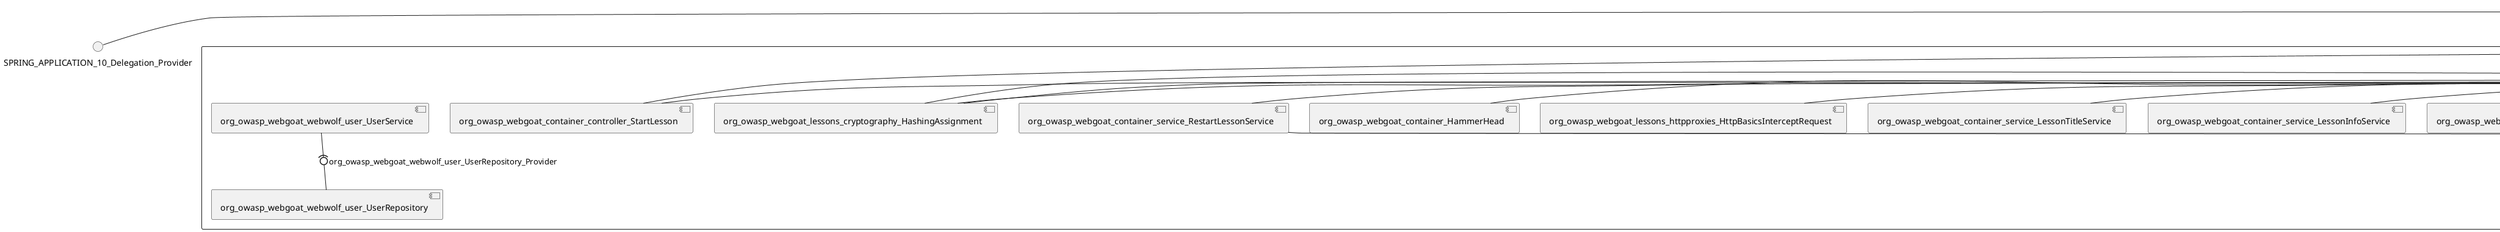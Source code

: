 @startuml
skinparam fixCircleLabelOverlapping true
skinparam componentStyle uml2
() SPRING_APPLICATION_10_Delegation_Provider
() SPRING_APPLICATION_11_Delegation_Provider
() SPRING_APPLICATION_12_Delegation_Provider
() SPRING_APPLICATION_13_Delegation_Provider
() SPRING_APPLICATION_14_Delegation_Provider
() SPRING_APPLICATION_15_Delegation_Provider
() SPRING_APPLICATION_16_Delegation_Provider
() SPRING_APPLICATION_2_Delegation_Provider
() SPRING_APPLICATION_3_Delegation_Provider
() SPRING_APPLICATION_4_Delegation_Provider
() SPRING_APPLICATION_5_Delegation_Provider
() SPRING_APPLICATION_6_Delegation_Provider
() SPRING_APPLICATION_7_Delegation_Provider
() SPRING_APPLICATION_8_Delegation_Provider
() SPRING_APPLICATION_9_Delegation_Provider
() SPRING_APPLICATION_BypassRestrictions_FieldRestrictions_POST_Delegation_Provider
() SPRING_APPLICATION_BypassRestrictions_frontendValidation_POST_Delegation_Provider
() SPRING_APPLICATION_ChromeDevTools_dummy_POST_Delegation_Provider
() SPRING_APPLICATION_ChromeDevTools_network_POST_Delegation_Provider
() SPRING_APPLICATION_CrossSiteScriptingStored_stored_xss_POST_Delegation_Provider
() SPRING_APPLICATION_CrossSiteScriptingStored_stored_xss_follow_up_POST_Delegation_Provider
() SPRING_APPLICATION_CrossSiteScripting_attack1_POST_Delegation_Provider
() SPRING_APPLICATION_CrossSiteScripting_attack3_POST_Delegation_Provider
() SPRING_APPLICATION_CrossSiteScripting_attack4_POST_Delegation_Provider
() SPRING_APPLICATION_CrossSiteScripting_attack5a_GET_Delegation_Provider
() SPRING_APPLICATION_CrossSiteScripting_attack6a_POST_Delegation_Provider
() SPRING_APPLICATION_CrossSiteScripting_dom_follow_up_POST_Delegation_Provider
() SPRING_APPLICATION_CrossSiteScripting_phone_home_xss_POST_Delegation_Provider
() SPRING_APPLICATION_CrossSiteScripting_quiz_GET_POST_Delegation_Provider
() SPRING_APPLICATION_Delegation_Provider
() SPRING_APPLICATION_GET_10_Delegation_Provider
() SPRING_APPLICATION_GET_11_Delegation_Provider
() SPRING_APPLICATION_GET_2_Delegation_Provider
() SPRING_APPLICATION_GET_3_Delegation_Provider
() SPRING_APPLICATION_GET_4_Delegation_Provider
() SPRING_APPLICATION_GET_5_Delegation_Provider
() SPRING_APPLICATION_GET_6_Delegation_Provider
() SPRING_APPLICATION_GET_7_Delegation_Provider
() SPRING_APPLICATION_GET_8_Delegation_Provider
() SPRING_APPLICATION_GET_9_Delegation_Provider
() SPRING_APPLICATION_GET_Delegation_Provider
() SPRING_APPLICATION_HtmlTampering_task_POST_Delegation_Provider
() SPRING_APPLICATION_HttpBasics_attack1_POST_Delegation_Provider
() SPRING_APPLICATION_HttpBasics_attack2_POST_Delegation_Provider
() SPRING_APPLICATION_IDOR_diff_attributes_POST_Delegation_Provider
() SPRING_APPLICATION_IDOR_login_POST_Delegation_Provider
() SPRING_APPLICATION_IDOR_profile_alt_path_POST_Delegation_Provider
() SPRING_APPLICATION_InsecureDeserialization_task_POST_Delegation_Provider
() SPRING_APPLICATION_InsecureLogin_Delegation_Provider
() SPRING_APPLICATION_JWT_decode_POST_Delegation_Provider
() SPRING_APPLICATION_JWT_jku_Delegation_Provider
() SPRING_APPLICATION_JWT_kid_Delegation_Provider
() SPRING_APPLICATION_JWT_quiz_GET_POST_Delegation_Provider
() SPRING_APPLICATION_JWT_refresh_Delegation_Provider
() SPRING_APPLICATION_JWT_secret_POST_Delegation_Provider
() SPRING_APPLICATION_JWT_votings_Delegation_Provider
() SPRING_APPLICATION_LogSpoofing_log_bleeding_POST_Delegation_Provider
() SPRING_APPLICATION_LogSpoofing_log_spoofing_POST_Delegation_Provider
() SPRING_APPLICATION_POST_10_Delegation_Provider
() SPRING_APPLICATION_POST_11_Delegation_Provider
() SPRING_APPLICATION_POST_12_Delegation_Provider
() SPRING_APPLICATION_POST_13_Delegation_Provider
() SPRING_APPLICATION_POST_14_Delegation_Provider
() SPRING_APPLICATION_POST_15_Delegation_Provider
() SPRING_APPLICATION_POST_16_Delegation_Provider
() SPRING_APPLICATION_POST_17_Delegation_Provider
() SPRING_APPLICATION_POST_18_Delegation_Provider
() SPRING_APPLICATION_POST_2_Delegation_Provider
() SPRING_APPLICATION_POST_3_Delegation_Provider
() SPRING_APPLICATION_POST_4_Delegation_Provider
() SPRING_APPLICATION_POST_5_Delegation_Provider
() SPRING_APPLICATION_POST_6_Delegation_Provider
() SPRING_APPLICATION_POST_7_Delegation_Provider
() SPRING_APPLICATION_POST_8_Delegation_Provider
() SPRING_APPLICATION_POST_9_Delegation_Provider
() SPRING_APPLICATION_POST_Delegation_Provider
() SPRING_APPLICATION_PUT_Delegation_Provider
() SPRING_APPLICATION_PasswordReset_ForgotPassword_create_password_reset_link_POST_Delegation_Provider
() SPRING_APPLICATION_PasswordReset_SecurityQuestions_POST_Delegation_Provider
() SPRING_APPLICATION_PasswordReset_reset_Delegation_Provider
() SPRING_APPLICATION_PasswordReset_simple_mail_reset_POST_Delegation_Provider
() SPRING_APPLICATION_PathTraversal_profile_picture_GET_Delegation_Provider
() SPRING_APPLICATION_PathTraversal_profile_picture_fix_GET_Delegation_Provider
() SPRING_APPLICATION_PathTraversal_profile_upload_POST_Delegation_Provider
() SPRING_APPLICATION_PathTraversal_profile_upload_fix_POST_Delegation_Provider
() SPRING_APPLICATION_PathTraversal_profile_upload_remove_user_input_POST_Delegation_Provider
() SPRING_APPLICATION_PathTraversal_random_POST_Delegation_Provider
() SPRING_APPLICATION_PathTraversal_random_picture_GET_Delegation_Provider
() SPRING_APPLICATION_PathTraversal_zip_slip_Delegation_Provider
() SPRING_APPLICATION_SSRF_task1_POST_Delegation_Provider
() SPRING_APPLICATION_SSRF_task2_POST_Delegation_Provider
() SPRING_APPLICATION_SecurePasswords_assignment_POST_Delegation_Provider
() SPRING_APPLICATION_SqlInjectionAdvanced_attack6a_POST_Delegation_Provider
() SPRING_APPLICATION_SqlInjectionAdvanced_attack6b_POST_Delegation_Provider
() SPRING_APPLICATION_SqlInjectionAdvanced_challenge_Login_POST_Delegation_Provider
() SPRING_APPLICATION_SqlInjectionAdvanced_challenge_PUT_Delegation_Provider
() SPRING_APPLICATION_SqlInjectionAdvanced_quiz_GET_POST_Delegation_Provider
() SPRING_APPLICATION_SqlInjectionMitigations_attack10a_POST_Delegation_Provider
() SPRING_APPLICATION_SqlInjectionMitigations_attack10b_POST_Delegation_Provider
() SPRING_APPLICATION_SqlInjectionMitigations_attack12a_POST_Delegation_Provider
() SPRING_APPLICATION_SqlInjectionMitigations_servers_GET_Delegation_Provider
() SPRING_APPLICATION_SqlInjection_assignment5a_POST_Delegation_Provider
() SPRING_APPLICATION_SqlInjection_assignment5b_POST_Delegation_Provider
() SPRING_APPLICATION_SqlInjection_attack10_POST_Delegation_Provider
() SPRING_APPLICATION_SqlInjection_attack2_POST_Delegation_Provider
() SPRING_APPLICATION_SqlInjection_attack3_POST_Delegation_Provider
() SPRING_APPLICATION_SqlInjection_attack4_POST_Delegation_Provider
() SPRING_APPLICATION_SqlInjection_attack5_POST_Delegation_Provider
() SPRING_APPLICATION_SqlInjection_attack8_POST_Delegation_Provider
() SPRING_APPLICATION_SqlInjection_attack9_POST_Delegation_Provider
() SPRING_APPLICATION_SqlOnlyInputValidationOnKeywords_attack_POST_Delegation_Provider
() SPRING_APPLICATION_SqlOnlyInputValidation_attack_POST_Delegation_Provider
() SPRING_APPLICATION_VulnerableComponents_attack1_POST_Delegation_Provider
() SPRING_APPLICATION_WebWolf_GET_Delegation_Provider
() SPRING_APPLICATION_WebWolf_landing_Delegation_Provider
() SPRING_APPLICATION_WebWolf_mail_Delegation_Provider
() SPRING_APPLICATION_challenge_1_POST_Delegation_Provider
() SPRING_APPLICATION_challenge_5_POST_Delegation_Provider
() SPRING_APPLICATION_challenge_7_Delegation_Provider
() SPRING_APPLICATION_challenge_8_Delegation_Provider
() SPRING_APPLICATION_challenge_logo_Delegation_Provider
() SPRING_APPLICATION_cia_quiz_GET_POST_Delegation_Provider
() SPRING_APPLICATION_clientSideFiltering_attack1_POST_Delegation_Provider
() SPRING_APPLICATION_clientSideFiltering_challenge_store_coupons_GET_Delegation_Provider
() SPRING_APPLICATION_clientSideFiltering_getItForFree_POST_Delegation_Provider
() SPRING_APPLICATION_clientSideFiltering_salaries_GET_Delegation_Provider
() SPRING_APPLICATION_crypto_encoding_basic_auth_POST_Delegation_Provider
() SPRING_APPLICATION_crypto_encoding_xor_POST_Delegation_Provider
() SPRING_APPLICATION_crypto_hashing_POST_Delegation_Provider
() SPRING_APPLICATION_crypto_secure_defaults_POST_Delegation_Provider
() SPRING_APPLICATION_crypto_signing_verify_POST_Delegation_Provider
() SPRING_APPLICATION_csrf_feedback_message_POST_Delegation_Provider
() SPRING_APPLICATION_csrf_review_POST_Delegation_Provider
() SPRING_APPLICATION_files_GET_Delegation_Provider
() SPRING_APPLICATION_fileupload_POST_Delegation_Provider
() SPRING_APPLICATION_jwt_Delegation_Provider
() SPRING_APPLICATION_landing_Delegation_Provider
() SPRING_APPLICATION_lesson_template_Delegation_Provider
() SPRING_APPLICATION_login_oauth_mvc_GET_Delegation_Provider
() SPRING_APPLICATION_mail_DELETE_GET_POST_Delegation_Provider
() SPRING_APPLICATION_register_mvc_POST_Delegation_Provider
() SPRING_APPLICATION_registration_GET_Delegation_Provider
() SPRING_APPLICATION_requests_GET_Delegation_Provider
() SPRING_APPLICATION_scoreboard_data_GET_Delegation_Provider
() SPRING_APPLICATION_server_directory_GET_Delegation_Provider
() SPRING_APPLICATION_service_debug_labels_mvc_Delegation_Provider
() SPRING_APPLICATION_service_lessonoverview_mvc_Delegation_Provider
() SPRING_APPLICATION_xxe_comments_GET_Delegation_Provider
rectangle System {
[org_owasp_webgoat_container_HammerHead] [[webgoat-webgoat.repository#_petx4o3BEe-nnJzFg98bpg]]
[org_owasp_webgoat_container_WebWolfRedirect] [[webgoat-webgoat.repository#_petx4o3BEe-nnJzFg98bpg]]
[org_owasp_webgoat_container_controller_StartLesson] [[webgoat-webgoat.repository#_petx4o3BEe-nnJzFg98bpg]]
[org_owasp_webgoat_container_controller_Welcome] [[webgoat-webgoat.repository#_petx4o3BEe-nnJzFg98bpg]]
[org_owasp_webgoat_container_i18n_PluginMessages_Provider] [[webgoat-webgoat.repository#_petx4o3BEe-nnJzFg98bpg]]
[org_owasp_webgoat_container_report_ReportCardController] [[webgoat-webgoat.repository#_petx4o3BEe-nnJzFg98bpg]]
[org_owasp_webgoat_container_service_EnvironmentService] [[webgoat-webgoat.repository#_petx4o3BEe-nnJzFg98bpg]]
[org_owasp_webgoat_container_service_HintService] [[webgoat-webgoat.repository#_petx4o3BEe-nnJzFg98bpg]]
[org_owasp_webgoat_container_service_LabelDebugService] [[webgoat-webgoat.repository#_petx4o3BEe-nnJzFg98bpg]]
[org_owasp_webgoat_container_service_LabelService] [[webgoat-webgoat.repository#_petx4o3BEe-nnJzFg98bpg]]
[org_owasp_webgoat_container_service_LessonInfoService] [[webgoat-webgoat.repository#_petx4o3BEe-nnJzFg98bpg]]
[org_owasp_webgoat_container_service_LessonMenuService] [[webgoat-webgoat.repository#_petx4o3BEe-nnJzFg98bpg]]
[org_owasp_webgoat_container_service_LessonProgressService] [[webgoat-webgoat.repository#_petx4o3BEe-nnJzFg98bpg]]
[org_owasp_webgoat_container_service_LessonTitleService] [[webgoat-webgoat.repository#_petx4o3BEe-nnJzFg98bpg]]
[org_owasp_webgoat_container_service_RestartLessonService] [[webgoat-webgoat.repository#_petx4o3BEe-nnJzFg98bpg]]
[org_owasp_webgoat_container_service_SessionService] [[webgoat-webgoat.repository#_petx4o3BEe-nnJzFg98bpg]]
[org_owasp_webgoat_container_session_UserSessionData_Provider] [[webgoat-webgoat.repository#_petx4o3BEe-nnJzFg98bpg]]
[org_owasp_webgoat_container_session_WebSession_Provider] [[webgoat-webgoat.repository#_petx4o3BEe-nnJzFg98bpg]]
[org_owasp_webgoat_container_users_RegistrationController] [[webgoat-webgoat.repository#_petx4o3BEe-nnJzFg98bpg]]
[org_owasp_webgoat_container_users_Scoreboard] [[webgoat-webgoat.repository#_petx4o3BEe-nnJzFg98bpg]]
[org_owasp_webgoat_container_users_UserProgressRepository] [[webgoat-webgoat.repository#_petx4o3BEe-nnJzFg98bpg]]
[org_owasp_webgoat_container_users_UserRepository] [[webgoat-webgoat.repository#_petx4o3BEe-nnJzFg98bpg]]
[org_owasp_webgoat_container_users_UserService] [[webgoat-webgoat.repository#_petx4o3BEe-nnJzFg98bpg]]
[org_owasp_webgoat_lessons_authbypass_VerifyAccount] [[webgoat-webgoat.repository#_petx4o3BEe-nnJzFg98bpg]]
[org_owasp_webgoat_lessons_bypassrestrictions_BypassRestrictionsFieldRestrictions] [[webgoat-webgoat.repository#_petx4o3BEe-nnJzFg98bpg]]
[org_owasp_webgoat_lessons_bypassrestrictions_BypassRestrictionsFrontendValidation] [[webgoat-webgoat.repository#_petx4o3BEe-nnJzFg98bpg]]
[org_owasp_webgoat_lessons_challenges_FlagController] [[webgoat-webgoat.repository#_petx4o3BEe-nnJzFg98bpg]]
[org_owasp_webgoat_lessons_challenges_challenge1_Assignment1] [[webgoat-webgoat.repository#_petx4o3BEe-nnJzFg98bpg]]
[org_owasp_webgoat_lessons_challenges_challenge1_ImageServlet] [[webgoat-webgoat.repository#_petx4o3BEe-nnJzFg98bpg]]
[org_owasp_webgoat_lessons_challenges_challenge5_Assignment5] [[webgoat-webgoat.repository#_petx4o3BEe-nnJzFg98bpg]]
[org_owasp_webgoat_lessons_challenges_challenge7_Assignment7] [[webgoat-webgoat.repository#_petx4o3BEe-nnJzFg98bpg]]
[org_owasp_webgoat_lessons_challenges_challenge8_Assignment8] [[webgoat-webgoat.repository#_petx4o3BEe-nnJzFg98bpg]]
[org_owasp_webgoat_lessons_chromedevtools_NetworkDummy] [[webgoat-webgoat.repository#_petx4o3BEe-nnJzFg98bpg]]
[org_owasp_webgoat_lessons_chromedevtools_NetworkLesson] [[webgoat-webgoat.repository#_petx4o3BEe-nnJzFg98bpg]]
[org_owasp_webgoat_lessons_cia_CIAQuiz] [[webgoat-webgoat.repository#_petx4o3BEe-nnJzFg98bpg]]
[org_owasp_webgoat_lessons_clientsidefiltering_ClientSideFilteringAssignment] [[webgoat-webgoat.repository#_petx4o3BEe-nnJzFg98bpg]]
[org_owasp_webgoat_lessons_clientsidefiltering_ClientSideFilteringFreeAssignment] [[webgoat-webgoat.repository#_petx4o3BEe-nnJzFg98bpg]]
[org_owasp_webgoat_lessons_clientsidefiltering_Salaries] [[webgoat-webgoat.repository#_petx4o3BEe-nnJzFg98bpg]]
[org_owasp_webgoat_lessons_clientsidefiltering_ShopEndpoint] [[webgoat-webgoat.repository#_petx4o3BEe-nnJzFg98bpg]]
[org_owasp_webgoat_lessons_cryptography_EncodingAssignment] [[webgoat-webgoat.repository#_petx4o3BEe-nnJzFg98bpg]]
[org_owasp_webgoat_lessons_cryptography_HashingAssignment] [[webgoat-webgoat.repository#_petx4o3BEe-nnJzFg98bpg]]
[org_owasp_webgoat_lessons_cryptography_SecureDefaultsAssignment] [[webgoat-webgoat.repository#_petx4o3BEe-nnJzFg98bpg]]
[org_owasp_webgoat_lessons_cryptography_SigningAssignment] [[webgoat-webgoat.repository#_petx4o3BEe-nnJzFg98bpg]]
[org_owasp_webgoat_lessons_cryptography_XOREncodingAssignment] [[webgoat-webgoat.repository#_petx4o3BEe-nnJzFg98bpg]]
[org_owasp_webgoat_lessons_csrf_CSRFConfirmFlag1] [[webgoat-webgoat.repository#_petx4o3BEe-nnJzFg98bpg]]
[org_owasp_webgoat_lessons_csrf_CSRFFeedback] [[webgoat-webgoat.repository#_petx4o3BEe-nnJzFg98bpg]]
[org_owasp_webgoat_lessons_csrf_CSRFGetFlag] [[webgoat-webgoat.repository#_petx4o3BEe-nnJzFg98bpg]]
[org_owasp_webgoat_lessons_csrf_CSRFLogin] [[webgoat-webgoat.repository#_petx4o3BEe-nnJzFg98bpg]]
[org_owasp_webgoat_lessons_csrf_ForgedReviews] [[webgoat-webgoat.repository#_petx4o3BEe-nnJzFg98bpg]]
[org_owasp_webgoat_lessons_csrf_ObjectMapper_Provider] [[webgoat-webgoat.repository#_petx4o3BEe-nnJzFg98bpg]]
[org_owasp_webgoat_lessons_deserialization_InsecureDeserializationTask] [[webgoat-webgoat.repository#_petx4o3BEe-nnJzFg98bpg]]
[org_owasp_webgoat_lessons_hijacksession_HijackSessionAssignment] [[webgoat-webgoat.repository#_petx4o3BEe-nnJzFg98bpg]]
[org_owasp_webgoat_lessons_hijacksession_cas_HijackSessionAuthenticationProvider] [[webgoat-webgoat.repository#_petx4o3BEe-nnJzFg98bpg]]
[org_owasp_webgoat_lessons_htmltampering_HtmlTamperingTask] [[webgoat-webgoat.repository#_petx4o3BEe-nnJzFg98bpg]]
[org_owasp_webgoat_lessons_httpbasics_HttpBasicsLesson] [[webgoat-webgoat.repository#_petx4o3BEe-nnJzFg98bpg]]
[org_owasp_webgoat_lessons_httpbasics_HttpBasicsQuiz] [[webgoat-webgoat.repository#_petx4o3BEe-nnJzFg98bpg]]
[org_owasp_webgoat_lessons_httpproxies_HttpBasicsInterceptRequest] [[webgoat-webgoat.repository#_petx4o3BEe-nnJzFg98bpg]]
[org_owasp_webgoat_lessons_idor_IDORDiffAttributes] [[webgoat-webgoat.repository#_petx4o3BEe-nnJzFg98bpg]]
[org_owasp_webgoat_lessons_idor_IDOREditOtherProfile] [[webgoat-webgoat.repository#_petx4o3BEe-nnJzFg98bpg]]
[org_owasp_webgoat_lessons_idor_IDORLogin] [[webgoat-webgoat.repository#_petx4o3BEe-nnJzFg98bpg]]
[org_owasp_webgoat_lessons_idor_IDORViewOtherProfile] [[webgoat-webgoat.repository#_petx4o3BEe-nnJzFg98bpg]]
[org_owasp_webgoat_lessons_idor_IDORViewOwnProfile] [[webgoat-webgoat.repository#_petx4o3BEe-nnJzFg98bpg]]
[org_owasp_webgoat_lessons_idor_IDORViewOwnProfileAltUrl] [[webgoat-webgoat.repository#_petx4o3BEe-nnJzFg98bpg]]
[org_owasp_webgoat_lessons_insecurelogin_InsecureLoginTask] [[webgoat-webgoat.repository#_petx4o3BEe-nnJzFg98bpg]]
[org_owasp_webgoat_lessons_jwt_JWTDecodeEndpoint] [[webgoat-webgoat.repository#_petx4o3BEe-nnJzFg98bpg]]
[org_owasp_webgoat_lessons_jwt_JWTQuiz] [[webgoat-webgoat.repository#_petx4o3BEe-nnJzFg98bpg]]
[org_owasp_webgoat_lessons_jwt_JWTRefreshEndpoint] [[webgoat-webgoat.repository#_petx4o3BEe-nnJzFg98bpg]]
[org_owasp_webgoat_lessons_jwt_JWTSecretKeyEndpoint] [[webgoat-webgoat.repository#_petx4o3BEe-nnJzFg98bpg]]
[org_owasp_webgoat_lessons_jwt_JWTVotesEndpoint] [[webgoat-webgoat.repository#_petx4o3BEe-nnJzFg98bpg]]
[org_owasp_webgoat_lessons_jwt_claimmisuse_JWTHeaderJKUEndpoint] [[webgoat-webgoat.repository#_petx4o3BEe-nnJzFg98bpg]]
[org_owasp_webgoat_lessons_jwt_claimmisuse_JWTHeaderKIDEndpoint] [[webgoat-webgoat.repository#_petx4o3BEe-nnJzFg98bpg]]
[org_owasp_webgoat_lessons_lessontemplate_SampleAttack] [[webgoat-webgoat.repository#_petx4o3BEe-nnJzFg98bpg]]
[org_owasp_webgoat_lessons_logging_LogBleedingTask] [[webgoat-webgoat.repository#_petx4o3BEe-nnJzFg98bpg]]
[org_owasp_webgoat_lessons_logging_LogSpoofingTask] [[webgoat-webgoat.repository#_petx4o3BEe-nnJzFg98bpg]]
[org_owasp_webgoat_lessons_missingac_MissingFunctionACHiddenMenus] [[webgoat-webgoat.repository#_petx4o3BEe-nnJzFg98bpg]]
[org_owasp_webgoat_lessons_missingac_MissingFunctionACUsers] [[webgoat-webgoat.repository#_petx4o3BEe-nnJzFg98bpg]]
[org_owasp_webgoat_lessons_missingac_MissingFunctionACYourHash] [[webgoat-webgoat.repository#_petx4o3BEe-nnJzFg98bpg]]
[org_owasp_webgoat_lessons_missingac_MissingFunctionACYourHashAdmin] [[webgoat-webgoat.repository#_petx4o3BEe-nnJzFg98bpg]]
[org_owasp_webgoat_lessons_passwordreset_QuestionsAssignment] [[webgoat-webgoat.repository#_petx4o3BEe-nnJzFg98bpg]]
[org_owasp_webgoat_lessons_passwordreset_ResetLinkAssignment] [[webgoat-webgoat.repository#_petx4o3BEe-nnJzFg98bpg]]
[org_owasp_webgoat_lessons_passwordreset_ResetLinkAssignmentForgotPassword] [[webgoat-webgoat.repository#_petx4o3BEe-nnJzFg98bpg]]
[org_owasp_webgoat_lessons_passwordreset_SecurityQuestionAssignment] [[webgoat-webgoat.repository#_petx4o3BEe-nnJzFg98bpg]]
[org_owasp_webgoat_lessons_passwordreset_SimpleMailAssignment] [[webgoat-webgoat.repository#_petx4o3BEe-nnJzFg98bpg]]
[org_owasp_webgoat_lessons_passwordreset_TriedQuestions] [[webgoat-webgoat.repository#_petx4o3BEe-nnJzFg98bpg]]
[org_owasp_webgoat_lessons_pathtraversal_ProfileUpload] [[webgoat-webgoat.repository#_petx4o3BEe-nnJzFg98bpg]]
[org_owasp_webgoat_lessons_pathtraversal_ProfileUploadFix] [[webgoat-webgoat.repository#_petx4o3BEe-nnJzFg98bpg]]
[org_owasp_webgoat_lessons_pathtraversal_ProfileUploadRemoveUserInput] [[webgoat-webgoat.repository#_petx4o3BEe-nnJzFg98bpg]]
[org_owasp_webgoat_lessons_pathtraversal_ProfileUploadRetrieval] [[webgoat-webgoat.repository#_petx4o3BEe-nnJzFg98bpg]]
[org_owasp_webgoat_lessons_pathtraversal_ProfileZipSlip] [[webgoat-webgoat.repository#_petx4o3BEe-nnJzFg98bpg]]
[org_owasp_webgoat_lessons_securepasswords_SecurePasswordsAssignment] [[webgoat-webgoat.repository#_petx4o3BEe-nnJzFg98bpg]]
[org_owasp_webgoat_lessons_spoofcookie_SpoofCookieAssignment] [[webgoat-webgoat.repository#_petx4o3BEe-nnJzFg98bpg]]
[org_owasp_webgoat_lessons_sqlinjection_advanced_SqlInjectionChallenge] [[webgoat-webgoat.repository#_petx4o3BEe-nnJzFg98bpg]]
[org_owasp_webgoat_lessons_sqlinjection_advanced_SqlInjectionChallengeLogin] [[webgoat-webgoat.repository#_petx4o3BEe-nnJzFg98bpg]]
[org_owasp_webgoat_lessons_sqlinjection_advanced_SqlInjectionLesson6a] [[webgoat-webgoat.repository#_petx4o3BEe-nnJzFg98bpg]]
[org_owasp_webgoat_lessons_sqlinjection_advanced_SqlInjectionLesson6b] [[webgoat-webgoat.repository#_petx4o3BEe-nnJzFg98bpg]]
[org_owasp_webgoat_lessons_sqlinjection_advanced_SqlInjectionQuiz] [[webgoat-webgoat.repository#_petx4o3BEe-nnJzFg98bpg]]
[org_owasp_webgoat_lessons_sqlinjection_introduction_SqlInjectionLesson10] [[webgoat-webgoat.repository#_petx4o3BEe-nnJzFg98bpg]]
[org_owasp_webgoat_lessons_sqlinjection_introduction_SqlInjectionLesson2] [[webgoat-webgoat.repository#_petx4o3BEe-nnJzFg98bpg]]
[org_owasp_webgoat_lessons_sqlinjection_introduction_SqlInjectionLesson3] [[webgoat-webgoat.repository#_petx4o3BEe-nnJzFg98bpg]]
[org_owasp_webgoat_lessons_sqlinjection_introduction_SqlInjectionLesson4] [[webgoat-webgoat.repository#_petx4o3BEe-nnJzFg98bpg]]
[org_owasp_webgoat_lessons_sqlinjection_introduction_SqlInjectionLesson5] [[webgoat-webgoat.repository#_petx4o3BEe-nnJzFg98bpg]]
[org_owasp_webgoat_lessons_sqlinjection_introduction_SqlInjectionLesson5a] [[webgoat-webgoat.repository#_petx4o3BEe-nnJzFg98bpg]]
[org_owasp_webgoat_lessons_sqlinjection_introduction_SqlInjectionLesson5b] [[webgoat-webgoat.repository#_petx4o3BEe-nnJzFg98bpg]]
[org_owasp_webgoat_lessons_sqlinjection_introduction_SqlInjectionLesson8] [[webgoat-webgoat.repository#_petx4o3BEe-nnJzFg98bpg]]
[org_owasp_webgoat_lessons_sqlinjection_introduction_SqlInjectionLesson9] [[webgoat-webgoat.repository#_petx4o3BEe-nnJzFg98bpg]]
[org_owasp_webgoat_lessons_sqlinjection_mitigation_Servers] [[webgoat-webgoat.repository#_petx4o3BEe-nnJzFg98bpg]]
[org_owasp_webgoat_lessons_sqlinjection_mitigation_SqlInjectionLesson10a] [[webgoat-webgoat.repository#_petx4o3BEe-nnJzFg98bpg]]
[org_owasp_webgoat_lessons_sqlinjection_mitigation_SqlInjectionLesson10b] [[webgoat-webgoat.repository#_petx4o3BEe-nnJzFg98bpg]]
[org_owasp_webgoat_lessons_sqlinjection_mitigation_SqlInjectionLesson13] [[webgoat-webgoat.repository#_petx4o3BEe-nnJzFg98bpg]]
[org_owasp_webgoat_lessons_sqlinjection_mitigation_SqlOnlyInputValidation] [[webgoat-webgoat.repository#_petx4o3BEe-nnJzFg98bpg]]
[org_owasp_webgoat_lessons_sqlinjection_mitigation_SqlOnlyInputValidationOnKeywords] [[webgoat-webgoat.repository#_petx4o3BEe-nnJzFg98bpg]]
[org_owasp_webgoat_lessons_ssrf_SSRFTask1] [[webgoat-webgoat.repository#_petx4o3BEe-nnJzFg98bpg]]
[org_owasp_webgoat_lessons_ssrf_SSRFTask2] [[webgoat-webgoat.repository#_petx4o3BEe-nnJzFg98bpg]]
[org_owasp_webgoat_lessons_vulnerablecomponents_VulnerableComponentsLesson] [[webgoat-webgoat.repository#_petx4o3BEe-nnJzFg98bpg]]
[org_owasp_webgoat_lessons_webwolfintroduction_LandingAssignment] [[webgoat-webgoat.repository#_petx4o3BEe-nnJzFg98bpg]]
[org_owasp_webgoat_lessons_webwolfintroduction_MailAssignment] [[webgoat-webgoat.repository#_petx4o3BEe-nnJzFg98bpg]]
[org_owasp_webgoat_lessons_xss_CrossSiteScriptingLesson1] [[webgoat-webgoat.repository#_petx4o3BEe-nnJzFg98bpg]]
[org_owasp_webgoat_lessons_xss_CrossSiteScriptingLesson3] [[webgoat-webgoat.repository#_petx4o3BEe-nnJzFg98bpg]]
[org_owasp_webgoat_lessons_xss_CrossSiteScriptingLesson4] [[webgoat-webgoat.repository#_petx4o3BEe-nnJzFg98bpg]]
[org_owasp_webgoat_lessons_xss_CrossSiteScriptingLesson5a] [[webgoat-webgoat.repository#_petx4o3BEe-nnJzFg98bpg]]
[org_owasp_webgoat_lessons_xss_CrossSiteScriptingLesson6a] [[webgoat-webgoat.repository#_petx4o3BEe-nnJzFg98bpg]]
[org_owasp_webgoat_lessons_xss_CrossSiteScriptingQuiz] [[webgoat-webgoat.repository#_petx4o3BEe-nnJzFg98bpg]]
[org_owasp_webgoat_lessons_xss_DOMCrossSiteScripting] [[webgoat-webgoat.repository#_petx4o3BEe-nnJzFg98bpg]]
[org_owasp_webgoat_lessons_xss_DOMCrossSiteScriptingVerifier] [[webgoat-webgoat.repository#_petx4o3BEe-nnJzFg98bpg]]
[org_owasp_webgoat_lessons_xss_stored_StoredCrossSiteScriptingVerifier] [[webgoat-webgoat.repository#_petx4o3BEe-nnJzFg98bpg]]
[org_owasp_webgoat_lessons_xss_stored_StoredXssComments] [[webgoat-webgoat.repository#_petx4o3BEe-nnJzFg98bpg]]
[org_owasp_webgoat_lessons_xxe_BlindSendFileAssignment] [[webgoat-webgoat.repository#_petx4o3BEe-nnJzFg98bpg]]
[org_owasp_webgoat_lessons_xxe_CommentsCache] [[webgoat-webgoat.repository#_petx4o3BEe-nnJzFg98bpg]]
[org_owasp_webgoat_lessons_xxe_CommentsEndpoint] [[webgoat-webgoat.repository#_petx4o3BEe-nnJzFg98bpg]]
[org_owasp_webgoat_lessons_xxe_ContentTypeAssignment] [[webgoat-webgoat.repository#_petx4o3BEe-nnJzFg98bpg]]
[org_owasp_webgoat_lessons_xxe_SimpleXXE] [[webgoat-webgoat.repository#_petx4o3BEe-nnJzFg98bpg]]
[org_owasp_webgoat_webwolf_FileServer] [[webgoat-webgoat.repository#_petx4o3BEe-nnJzFg98bpg]]
[org_owasp_webgoat_webwolf_jwt_JWTController] [[webgoat-webgoat.repository#_petx4o3BEe-nnJzFg98bpg]]
[org_owasp_webgoat_webwolf_mailbox_MailboxController] [[webgoat-webgoat.repository#_petx4o3BEe-nnJzFg98bpg]]
[org_owasp_webgoat_webwolf_mailbox_MailboxRepository] [[webgoat-webgoat.repository#_petx4o3BEe-nnJzFg98bpg]]
[org_owasp_webgoat_webwolf_requests_LandingPage] [[webgoat-webgoat.repository#_petx4o3BEe-nnJzFg98bpg]]
[org_owasp_webgoat_webwolf_requests_Requests] [[webgoat-webgoat.repository#_petx4o3BEe-nnJzFg98bpg]]
[org_owasp_webgoat_webwolf_user_UserRepository] [[webgoat-webgoat.repository#_petx4o3BEe-nnJzFg98bpg]]
[org_owasp_webgoat_webwolf_user_UserService] [[webgoat-webgoat.repository#_petx4o3BEe-nnJzFg98bpg]]
port SPRING_APPLICATION_10_Provider
SPRING_APPLICATION_10_Delegation_Provider - SPRING_APPLICATION_10_Provider
SPRING_APPLICATION_10_Provider - [org_owasp_webgoat_lessons_cryptography_HashingAssignment]
port SPRING_APPLICATION_11_Provider
SPRING_APPLICATION_11_Delegation_Provider - SPRING_APPLICATION_11_Provider
SPRING_APPLICATION_11_Provider - [org_owasp_webgoat_container_controller_StartLesson]
port SPRING_APPLICATION_12_Provider
SPRING_APPLICATION_12_Delegation_Provider - SPRING_APPLICATION_12_Provider
SPRING_APPLICATION_12_Provider - [org_owasp_webgoat_container_controller_StartLesson]
port SPRING_APPLICATION_13_Provider
SPRING_APPLICATION_13_Delegation_Provider - SPRING_APPLICATION_13_Provider
SPRING_APPLICATION_13_Provider - [org_owasp_webgoat_lessons_xxe_SimpleXXE]
port SPRING_APPLICATION_14_Provider
SPRING_APPLICATION_14_Delegation_Provider - SPRING_APPLICATION_14_Provider
SPRING_APPLICATION_14_Provider - [org_owasp_webgoat_lessons_cryptography_HashingAssignment]
port SPRING_APPLICATION_15_Provider
SPRING_APPLICATION_15_Delegation_Provider - SPRING_APPLICATION_15_Provider
SPRING_APPLICATION_15_Provider - [org_owasp_webgoat_container_service_RestartLessonService]
port SPRING_APPLICATION_16_Provider
SPRING_APPLICATION_16_Delegation_Provider - SPRING_APPLICATION_16_Provider
SPRING_APPLICATION_16_Provider - [org_owasp_webgoat_lessons_jwt_JWTSecretKeyEndpoint]
port SPRING_APPLICATION_2_Provider
SPRING_APPLICATION_2_Delegation_Provider - SPRING_APPLICATION_2_Provider
SPRING_APPLICATION_2_Provider - [org_owasp_webgoat_container_HammerHead]
port SPRING_APPLICATION_3_Provider
SPRING_APPLICATION_3_Delegation_Provider - SPRING_APPLICATION_3_Provider
SPRING_APPLICATION_3_Provider - [org_owasp_webgoat_lessons_httpproxies_HttpBasicsInterceptRequest]
port SPRING_APPLICATION_4_Provider
SPRING_APPLICATION_4_Delegation_Provider - SPRING_APPLICATION_4_Provider
SPRING_APPLICATION_4_Provider - [org_owasp_webgoat_webwolf_FileServer]
port SPRING_APPLICATION_5_Provider
SPRING_APPLICATION_5_Delegation_Provider - SPRING_APPLICATION_5_Provider
SPRING_APPLICATION_5_Provider - [org_owasp_webgoat_container_service_LessonTitleService]
port SPRING_APPLICATION_6_Provider
SPRING_APPLICATION_6_Delegation_Provider - SPRING_APPLICATION_6_Provider
SPRING_APPLICATION_6_Provider - [org_owasp_webgoat_container_service_LessonInfoService]
port SPRING_APPLICATION_7_Provider
SPRING_APPLICATION_7_Delegation_Provider - SPRING_APPLICATION_7_Provider
SPRING_APPLICATION_7_Provider - [org_owasp_webgoat_container_service_LabelDebugService]
port SPRING_APPLICATION_8_Provider
SPRING_APPLICATION_8_Delegation_Provider - SPRING_APPLICATION_8_Provider
SPRING_APPLICATION_8_Provider - [org_owasp_webgoat_lessons_cryptography_SigningAssignment]
port SPRING_APPLICATION_9_Provider
SPRING_APPLICATION_9_Delegation_Provider - SPRING_APPLICATION_9_Provider
SPRING_APPLICATION_9_Provider - [org_owasp_webgoat_container_service_SessionService]
port SPRING_APPLICATION_BypassRestrictions_FieldRestrictions_POST_Provider
SPRING_APPLICATION_BypassRestrictions_FieldRestrictions_POST_Delegation_Provider - SPRING_APPLICATION_BypassRestrictions_FieldRestrictions_POST_Provider
SPRING_APPLICATION_BypassRestrictions_FieldRestrictions_POST_Provider - [org_owasp_webgoat_lessons_bypassrestrictions_BypassRestrictionsFieldRestrictions]
port SPRING_APPLICATION_BypassRestrictions_frontendValidation_POST_Provider
SPRING_APPLICATION_BypassRestrictions_frontendValidation_POST_Delegation_Provider - SPRING_APPLICATION_BypassRestrictions_frontendValidation_POST_Provider
SPRING_APPLICATION_BypassRestrictions_frontendValidation_POST_Provider - [org_owasp_webgoat_lessons_bypassrestrictions_BypassRestrictionsFrontendValidation]
port SPRING_APPLICATION_ChromeDevTools_dummy_POST_Provider
SPRING_APPLICATION_ChromeDevTools_dummy_POST_Delegation_Provider - SPRING_APPLICATION_ChromeDevTools_dummy_POST_Provider
SPRING_APPLICATION_ChromeDevTools_dummy_POST_Provider - [org_owasp_webgoat_lessons_chromedevtools_NetworkDummy]
port SPRING_APPLICATION_ChromeDevTools_network_POST_Provider
SPRING_APPLICATION_ChromeDevTools_network_POST_Delegation_Provider - SPRING_APPLICATION_ChromeDevTools_network_POST_Provider
SPRING_APPLICATION_ChromeDevTools_network_POST_Provider - [org_owasp_webgoat_lessons_chromedevtools_NetworkLesson]
port SPRING_APPLICATION_CrossSiteScriptingStored_stored_xss_POST_Provider
SPRING_APPLICATION_CrossSiteScriptingStored_stored_xss_POST_Delegation_Provider - SPRING_APPLICATION_CrossSiteScriptingStored_stored_xss_POST_Provider
SPRING_APPLICATION_CrossSiteScriptingStored_stored_xss_POST_Provider - [org_owasp_webgoat_lessons_xss_stored_StoredXssComments]
port SPRING_APPLICATION_CrossSiteScriptingStored_stored_xss_follow_up_POST_Provider
SPRING_APPLICATION_CrossSiteScriptingStored_stored_xss_follow_up_POST_Delegation_Provider - SPRING_APPLICATION_CrossSiteScriptingStored_stored_xss_follow_up_POST_Provider
SPRING_APPLICATION_CrossSiteScriptingStored_stored_xss_follow_up_POST_Provider - [org_owasp_webgoat_lessons_xss_stored_StoredCrossSiteScriptingVerifier]
port SPRING_APPLICATION_CrossSiteScripting_attack1_POST_Provider
SPRING_APPLICATION_CrossSiteScripting_attack1_POST_Delegation_Provider - SPRING_APPLICATION_CrossSiteScripting_attack1_POST_Provider
SPRING_APPLICATION_CrossSiteScripting_attack1_POST_Provider - [org_owasp_webgoat_lessons_xss_CrossSiteScriptingLesson1]
port SPRING_APPLICATION_CrossSiteScripting_attack3_POST_Provider
SPRING_APPLICATION_CrossSiteScripting_attack3_POST_Delegation_Provider - SPRING_APPLICATION_CrossSiteScripting_attack3_POST_Provider
SPRING_APPLICATION_CrossSiteScripting_attack3_POST_Provider - [org_owasp_webgoat_lessons_xss_CrossSiteScriptingLesson3]
port SPRING_APPLICATION_CrossSiteScripting_attack4_POST_Provider
SPRING_APPLICATION_CrossSiteScripting_attack4_POST_Delegation_Provider - SPRING_APPLICATION_CrossSiteScripting_attack4_POST_Provider
SPRING_APPLICATION_CrossSiteScripting_attack4_POST_Provider - [org_owasp_webgoat_lessons_xss_CrossSiteScriptingLesson4]
port SPRING_APPLICATION_CrossSiteScripting_attack5a_GET_Provider
SPRING_APPLICATION_CrossSiteScripting_attack5a_GET_Delegation_Provider - SPRING_APPLICATION_CrossSiteScripting_attack5a_GET_Provider
SPRING_APPLICATION_CrossSiteScripting_attack5a_GET_Provider - [org_owasp_webgoat_lessons_xss_CrossSiteScriptingLesson5a]
port SPRING_APPLICATION_CrossSiteScripting_attack6a_POST_Provider
SPRING_APPLICATION_CrossSiteScripting_attack6a_POST_Delegation_Provider - SPRING_APPLICATION_CrossSiteScripting_attack6a_POST_Provider
SPRING_APPLICATION_CrossSiteScripting_attack6a_POST_Provider - [org_owasp_webgoat_lessons_xss_CrossSiteScriptingLesson6a]
port SPRING_APPLICATION_CrossSiteScripting_dom_follow_up_POST_Provider
SPRING_APPLICATION_CrossSiteScripting_dom_follow_up_POST_Delegation_Provider - SPRING_APPLICATION_CrossSiteScripting_dom_follow_up_POST_Provider
SPRING_APPLICATION_CrossSiteScripting_dom_follow_up_POST_Provider - [org_owasp_webgoat_lessons_xss_DOMCrossSiteScriptingVerifier]
port SPRING_APPLICATION_CrossSiteScripting_phone_home_xss_POST_Provider
SPRING_APPLICATION_CrossSiteScripting_phone_home_xss_POST_Delegation_Provider - SPRING_APPLICATION_CrossSiteScripting_phone_home_xss_POST_Provider
SPRING_APPLICATION_CrossSiteScripting_phone_home_xss_POST_Provider - [org_owasp_webgoat_lessons_xss_DOMCrossSiteScripting]
port SPRING_APPLICATION_CrossSiteScripting_quiz_GET_POST_Provider
SPRING_APPLICATION_CrossSiteScripting_quiz_GET_POST_Delegation_Provider - SPRING_APPLICATION_CrossSiteScripting_quiz_GET_POST_Provider
SPRING_APPLICATION_CrossSiteScripting_quiz_GET_POST_Provider - [org_owasp_webgoat_lessons_xss_CrossSiteScriptingQuiz]
port SPRING_APPLICATION_Provider
SPRING_APPLICATION_Delegation_Provider - SPRING_APPLICATION_Provider
SPRING_APPLICATION_Provider - [org_owasp_webgoat_container_service_LessonMenuService]
port SPRING_APPLICATION_GET_10_Provider
SPRING_APPLICATION_GET_10_Delegation_Provider - SPRING_APPLICATION_GET_10_Provider
SPRING_APPLICATION_GET_10_Provider - [org_owasp_webgoat_lessons_missingac_MissingFunctionACUsers]
port SPRING_APPLICATION_GET_11_Provider
SPRING_APPLICATION_GET_11_Delegation_Provider - SPRING_APPLICATION_GET_11_Provider
SPRING_APPLICATION_GET_11_Provider - [org_owasp_webgoat_lessons_csrf_ForgedReviews]
port SPRING_APPLICATION_GET_2_Provider
SPRING_APPLICATION_GET_2_Delegation_Provider - SPRING_APPLICATION_GET_2_Provider
SPRING_APPLICATION_GET_2_Provider - [org_owasp_webgoat_container_service_LabelService]
port SPRING_APPLICATION_GET_3_Provider
SPRING_APPLICATION_GET_3_Delegation_Provider - SPRING_APPLICATION_GET_3_Provider
SPRING_APPLICATION_GET_3_Provider - [org_owasp_webgoat_container_report_ReportCardController]
port SPRING_APPLICATION_GET_4_Provider
SPRING_APPLICATION_GET_4_Delegation_Provider - SPRING_APPLICATION_GET_4_Provider
SPRING_APPLICATION_GET_4_Provider - [org_owasp_webgoat_container_service_HintService]
port SPRING_APPLICATION_GET_5_Provider
SPRING_APPLICATION_GET_5_Delegation_Provider - SPRING_APPLICATION_GET_5_Provider
SPRING_APPLICATION_GET_5_Provider - [org_owasp_webgoat_lessons_idor_IDORViewOtherProfile]
port SPRING_APPLICATION_GET_6_Provider
SPRING_APPLICATION_GET_6_Delegation_Provider - SPRING_APPLICATION_GET_6_Provider
SPRING_APPLICATION_GET_6_Provider - [org_owasp_webgoat_lessons_idor_IDORViewOwnProfile]
port SPRING_APPLICATION_GET_7_Provider
SPRING_APPLICATION_GET_7_Delegation_Provider - SPRING_APPLICATION_GET_7_Provider
SPRING_APPLICATION_GET_7_Provider - [org_owasp_webgoat_lessons_cryptography_EncodingAssignment]
port SPRING_APPLICATION_GET_8_Provider
SPRING_APPLICATION_GET_8_Delegation_Provider - SPRING_APPLICATION_GET_8_Provider
SPRING_APPLICATION_GET_8_Provider - [org_owasp_webgoat_container_controller_Welcome]
port SPRING_APPLICATION_GET_9_Provider
SPRING_APPLICATION_GET_9_Delegation_Provider - SPRING_APPLICATION_GET_9_Provider
SPRING_APPLICATION_GET_9_Provider - [org_owasp_webgoat_lessons_xss_stored_StoredXssComments]
port SPRING_APPLICATION_GET_Provider
SPRING_APPLICATION_GET_Delegation_Provider - SPRING_APPLICATION_GET_Provider
SPRING_APPLICATION_GET_Provider - [org_owasp_webgoat_lessons_spoofcookie_SpoofCookieAssignment]
port SPRING_APPLICATION_HtmlTampering_task_POST_Provider
SPRING_APPLICATION_HtmlTampering_task_POST_Delegation_Provider - SPRING_APPLICATION_HtmlTampering_task_POST_Provider
SPRING_APPLICATION_HtmlTampering_task_POST_Provider - [org_owasp_webgoat_lessons_htmltampering_HtmlTamperingTask]
port SPRING_APPLICATION_HttpBasics_attack1_POST_Provider
SPRING_APPLICATION_HttpBasics_attack1_POST_Delegation_Provider - SPRING_APPLICATION_HttpBasics_attack1_POST_Provider
SPRING_APPLICATION_HttpBasics_attack1_POST_Provider - [org_owasp_webgoat_lessons_httpbasics_HttpBasicsLesson]
port SPRING_APPLICATION_HttpBasics_attack2_POST_Provider
SPRING_APPLICATION_HttpBasics_attack2_POST_Delegation_Provider - SPRING_APPLICATION_HttpBasics_attack2_POST_Provider
SPRING_APPLICATION_HttpBasics_attack2_POST_Provider - [org_owasp_webgoat_lessons_httpbasics_HttpBasicsQuiz]
port SPRING_APPLICATION_IDOR_diff_attributes_POST_Provider
SPRING_APPLICATION_IDOR_diff_attributes_POST_Delegation_Provider - SPRING_APPLICATION_IDOR_diff_attributes_POST_Provider
SPRING_APPLICATION_IDOR_diff_attributes_POST_Provider - [org_owasp_webgoat_lessons_idor_IDORDiffAttributes]
port SPRING_APPLICATION_IDOR_login_POST_Provider
SPRING_APPLICATION_IDOR_login_POST_Delegation_Provider - SPRING_APPLICATION_IDOR_login_POST_Provider
SPRING_APPLICATION_IDOR_login_POST_Provider - [org_owasp_webgoat_lessons_idor_IDORLogin]
port SPRING_APPLICATION_IDOR_profile_alt_path_POST_Provider
SPRING_APPLICATION_IDOR_profile_alt_path_POST_Delegation_Provider - SPRING_APPLICATION_IDOR_profile_alt_path_POST_Provider
SPRING_APPLICATION_IDOR_profile_alt_path_POST_Provider - [org_owasp_webgoat_lessons_idor_IDORViewOwnProfileAltUrl]
port SPRING_APPLICATION_InsecureDeserialization_task_POST_Provider
SPRING_APPLICATION_InsecureDeserialization_task_POST_Delegation_Provider - SPRING_APPLICATION_InsecureDeserialization_task_POST_Provider
SPRING_APPLICATION_InsecureDeserialization_task_POST_Provider - [org_owasp_webgoat_lessons_deserialization_InsecureDeserializationTask]
port SPRING_APPLICATION_InsecureLogin_Provider
SPRING_APPLICATION_InsecureLogin_Delegation_Provider - SPRING_APPLICATION_InsecureLogin_Provider
SPRING_APPLICATION_InsecureLogin_Provider - [org_owasp_webgoat_lessons_insecurelogin_InsecureLoginTask]
port SPRING_APPLICATION_JWT_decode_POST_Provider
SPRING_APPLICATION_JWT_decode_POST_Delegation_Provider - SPRING_APPLICATION_JWT_decode_POST_Provider
SPRING_APPLICATION_JWT_decode_POST_Provider - [org_owasp_webgoat_lessons_jwt_JWTDecodeEndpoint]
port SPRING_APPLICATION_JWT_jku_Provider
SPRING_APPLICATION_JWT_jku_Delegation_Provider - SPRING_APPLICATION_JWT_jku_Provider
SPRING_APPLICATION_JWT_jku_Provider - [org_owasp_webgoat_lessons_jwt_claimmisuse_JWTHeaderJKUEndpoint]
port SPRING_APPLICATION_JWT_kid_Provider
SPRING_APPLICATION_JWT_kid_Delegation_Provider - SPRING_APPLICATION_JWT_kid_Provider
SPRING_APPLICATION_JWT_kid_Provider - [org_owasp_webgoat_lessons_jwt_claimmisuse_JWTHeaderKIDEndpoint]
port SPRING_APPLICATION_JWT_quiz_GET_POST_Provider
SPRING_APPLICATION_JWT_quiz_GET_POST_Delegation_Provider - SPRING_APPLICATION_JWT_quiz_GET_POST_Provider
SPRING_APPLICATION_JWT_quiz_GET_POST_Provider - [org_owasp_webgoat_lessons_jwt_JWTQuiz]
port SPRING_APPLICATION_JWT_refresh_Provider
SPRING_APPLICATION_JWT_refresh_Delegation_Provider - SPRING_APPLICATION_JWT_refresh_Provider
SPRING_APPLICATION_JWT_refresh_Provider - [org_owasp_webgoat_lessons_jwt_JWTRefreshEndpoint]
port SPRING_APPLICATION_JWT_secret_POST_Provider
SPRING_APPLICATION_JWT_secret_POST_Delegation_Provider - SPRING_APPLICATION_JWT_secret_POST_Provider
SPRING_APPLICATION_JWT_secret_POST_Provider - [org_owasp_webgoat_lessons_jwt_JWTSecretKeyEndpoint]
port SPRING_APPLICATION_JWT_votings_Provider
SPRING_APPLICATION_JWT_votings_Delegation_Provider - SPRING_APPLICATION_JWT_votings_Provider
SPRING_APPLICATION_JWT_votings_Provider - [org_owasp_webgoat_lessons_jwt_JWTVotesEndpoint]
port SPRING_APPLICATION_LogSpoofing_log_bleeding_POST_Provider
SPRING_APPLICATION_LogSpoofing_log_bleeding_POST_Delegation_Provider - SPRING_APPLICATION_LogSpoofing_log_bleeding_POST_Provider
SPRING_APPLICATION_LogSpoofing_log_bleeding_POST_Provider - [org_owasp_webgoat_lessons_logging_LogBleedingTask]
port SPRING_APPLICATION_LogSpoofing_log_spoofing_POST_Provider
SPRING_APPLICATION_LogSpoofing_log_spoofing_POST_Delegation_Provider - SPRING_APPLICATION_LogSpoofing_log_spoofing_POST_Provider
SPRING_APPLICATION_LogSpoofing_log_spoofing_POST_Provider - [org_owasp_webgoat_lessons_logging_LogSpoofingTask]
port SPRING_APPLICATION_POST_10_Provider
SPRING_APPLICATION_POST_10_Delegation_Provider - SPRING_APPLICATION_POST_10_Provider
SPRING_APPLICATION_POST_10_Provider - [org_owasp_webgoat_lessons_spoofcookie_SpoofCookieAssignment]
port SPRING_APPLICATION_POST_11_Provider
SPRING_APPLICATION_POST_11_Delegation_Provider - SPRING_APPLICATION_POST_11_Provider
SPRING_APPLICATION_POST_11_Provider - [org_owasp_webgoat_lessons_missingac_MissingFunctionACHiddenMenus]
port SPRING_APPLICATION_POST_12_Provider
SPRING_APPLICATION_POST_12_Delegation_Provider - SPRING_APPLICATION_POST_12_Provider
SPRING_APPLICATION_POST_12_Provider - [org_owasp_webgoat_lessons_challenges_FlagController]
port SPRING_APPLICATION_POST_13_Provider
SPRING_APPLICATION_POST_13_Delegation_Provider - SPRING_APPLICATION_POST_13_Provider
SPRING_APPLICATION_POST_13_Provider - [org_owasp_webgoat_lessons_missingac_MissingFunctionACUsers]
port SPRING_APPLICATION_POST_14_Provider
SPRING_APPLICATION_POST_14_Delegation_Provider - SPRING_APPLICATION_POST_14_Provider
SPRING_APPLICATION_POST_14_Provider - [org_owasp_webgoat_lessons_csrf_CSRFFeedback]
port SPRING_APPLICATION_POST_15_Provider
SPRING_APPLICATION_POST_15_Delegation_Provider - SPRING_APPLICATION_POST_15_Provider
SPRING_APPLICATION_POST_15_Provider - [org_owasp_webgoat_lessons_authbypass_VerifyAccount]
port SPRING_APPLICATION_POST_16_Provider
SPRING_APPLICATION_POST_16_Delegation_Provider - SPRING_APPLICATION_POST_16_Provider
SPRING_APPLICATION_POST_16_Provider - [org_owasp_webgoat_lessons_missingac_MissingFunctionACYourHashAdmin]
port SPRING_APPLICATION_POST_17_Provider
SPRING_APPLICATION_POST_17_Delegation_Provider - SPRING_APPLICATION_POST_17_Provider
SPRING_APPLICATION_POST_17_Provider - [org_owasp_webgoat_lessons_xxe_BlindSendFileAssignment]
port SPRING_APPLICATION_POST_18_Provider
SPRING_APPLICATION_POST_18_Delegation_Provider - SPRING_APPLICATION_POST_18_Provider
SPRING_APPLICATION_POST_18_Provider - [org_owasp_webgoat_lessons_csrf_CSRFConfirmFlag1]
port SPRING_APPLICATION_POST_2_Provider
SPRING_APPLICATION_POST_2_Delegation_Provider - SPRING_APPLICATION_POST_2_Provider
SPRING_APPLICATION_POST_2_Provider - [org_owasp_webgoat_lessons_csrf_CSRFLogin]
port SPRING_APPLICATION_POST_3_Provider
SPRING_APPLICATION_POST_3_Delegation_Provider - SPRING_APPLICATION_POST_3_Provider
SPRING_APPLICATION_POST_3_Provider - [org_owasp_webgoat_lessons_xxe_ContentTypeAssignment]
port SPRING_APPLICATION_POST_4_Provider
SPRING_APPLICATION_POST_4_Delegation_Provider - SPRING_APPLICATION_POST_4_Provider
SPRING_APPLICATION_POST_4_Provider - [org_owasp_webgoat_lessons_xxe_SimpleXXE]
port SPRING_APPLICATION_POST_5_Provider
SPRING_APPLICATION_POST_5_Delegation_Provider - SPRING_APPLICATION_POST_5_Provider
SPRING_APPLICATION_POST_5_Provider - [org_owasp_webgoat_lessons_chromedevtools_NetworkLesson]
port SPRING_APPLICATION_POST_6_Provider
SPRING_APPLICATION_POST_6_Delegation_Provider - SPRING_APPLICATION_POST_6_Provider
SPRING_APPLICATION_POST_6_Provider - [org_owasp_webgoat_lessons_passwordreset_QuestionsAssignment]
port SPRING_APPLICATION_POST_7_Provider
SPRING_APPLICATION_POST_7_Delegation_Provider - SPRING_APPLICATION_POST_7_Provider
SPRING_APPLICATION_POST_7_Provider - [org_owasp_webgoat_lessons_missingac_MissingFunctionACYourHash]
port SPRING_APPLICATION_POST_8_Provider
SPRING_APPLICATION_POST_8_Delegation_Provider - SPRING_APPLICATION_POST_8_Provider
SPRING_APPLICATION_POST_8_Provider - [org_owasp_webgoat_lessons_passwordreset_SimpleMailAssignment]
port SPRING_APPLICATION_POST_9_Provider
SPRING_APPLICATION_POST_9_Delegation_Provider - SPRING_APPLICATION_POST_9_Provider
SPRING_APPLICATION_POST_9_Provider - [org_owasp_webgoat_lessons_csrf_CSRFGetFlag]
port SPRING_APPLICATION_POST_Provider
SPRING_APPLICATION_POST_Delegation_Provider - SPRING_APPLICATION_POST_Provider
SPRING_APPLICATION_POST_Provider - [org_owasp_webgoat_lessons_hijacksession_HijackSessionAssignment]
port SPRING_APPLICATION_PUT_Provider
SPRING_APPLICATION_PUT_Delegation_Provider - SPRING_APPLICATION_PUT_Provider
SPRING_APPLICATION_PUT_Provider - [org_owasp_webgoat_lessons_idor_IDOREditOtherProfile]
port SPRING_APPLICATION_PasswordReset_ForgotPassword_create_password_reset_link_POST_Provider
SPRING_APPLICATION_PasswordReset_ForgotPassword_create_password_reset_link_POST_Delegation_Provider - SPRING_APPLICATION_PasswordReset_ForgotPassword_create_password_reset_link_POST_Provider
SPRING_APPLICATION_PasswordReset_ForgotPassword_create_password_reset_link_POST_Provider - [org_owasp_webgoat_lessons_passwordreset_ResetLinkAssignmentForgotPassword]
port SPRING_APPLICATION_PasswordReset_SecurityQuestions_POST_Provider
SPRING_APPLICATION_PasswordReset_SecurityQuestions_POST_Delegation_Provider - SPRING_APPLICATION_PasswordReset_SecurityQuestions_POST_Provider
SPRING_APPLICATION_PasswordReset_SecurityQuestions_POST_Provider - [org_owasp_webgoat_lessons_passwordreset_SecurityQuestionAssignment]
port SPRING_APPLICATION_PasswordReset_reset_Provider
SPRING_APPLICATION_PasswordReset_reset_Delegation_Provider - SPRING_APPLICATION_PasswordReset_reset_Provider
SPRING_APPLICATION_PasswordReset_reset_Provider - [org_owasp_webgoat_lessons_passwordreset_ResetLinkAssignment]
port SPRING_APPLICATION_PasswordReset_simple_mail_reset_POST_Provider
SPRING_APPLICATION_PasswordReset_simple_mail_reset_POST_Delegation_Provider - SPRING_APPLICATION_PasswordReset_simple_mail_reset_POST_Provider
SPRING_APPLICATION_PasswordReset_simple_mail_reset_POST_Provider - [org_owasp_webgoat_lessons_passwordreset_SimpleMailAssignment]
port SPRING_APPLICATION_PathTraversal_profile_picture_GET_Provider
SPRING_APPLICATION_PathTraversal_profile_picture_GET_Delegation_Provider - SPRING_APPLICATION_PathTraversal_profile_picture_GET_Provider
SPRING_APPLICATION_PathTraversal_profile_picture_GET_Provider - [org_owasp_webgoat_lessons_pathtraversal_ProfileUpload]
port SPRING_APPLICATION_PathTraversal_profile_picture_fix_GET_Provider
SPRING_APPLICATION_PathTraversal_profile_picture_fix_GET_Delegation_Provider - SPRING_APPLICATION_PathTraversal_profile_picture_fix_GET_Provider
SPRING_APPLICATION_PathTraversal_profile_picture_fix_GET_Provider - [org_owasp_webgoat_lessons_pathtraversal_ProfileUploadFix]
port SPRING_APPLICATION_PathTraversal_profile_upload_POST_Provider
SPRING_APPLICATION_PathTraversal_profile_upload_POST_Delegation_Provider - SPRING_APPLICATION_PathTraversal_profile_upload_POST_Provider
SPRING_APPLICATION_PathTraversal_profile_upload_POST_Provider - [org_owasp_webgoat_lessons_pathtraversal_ProfileUpload]
port SPRING_APPLICATION_PathTraversal_profile_upload_fix_POST_Provider
SPRING_APPLICATION_PathTraversal_profile_upload_fix_POST_Delegation_Provider - SPRING_APPLICATION_PathTraversal_profile_upload_fix_POST_Provider
SPRING_APPLICATION_PathTraversal_profile_upload_fix_POST_Provider - [org_owasp_webgoat_lessons_pathtraversal_ProfileUploadFix]
port SPRING_APPLICATION_PathTraversal_profile_upload_remove_user_input_POST_Provider
SPRING_APPLICATION_PathTraversal_profile_upload_remove_user_input_POST_Delegation_Provider - SPRING_APPLICATION_PathTraversal_profile_upload_remove_user_input_POST_Provider
SPRING_APPLICATION_PathTraversal_profile_upload_remove_user_input_POST_Provider - [org_owasp_webgoat_lessons_pathtraversal_ProfileUploadRemoveUserInput]
port SPRING_APPLICATION_PathTraversal_random_POST_Provider
SPRING_APPLICATION_PathTraversal_random_POST_Delegation_Provider - SPRING_APPLICATION_PathTraversal_random_POST_Provider
SPRING_APPLICATION_PathTraversal_random_POST_Provider - [org_owasp_webgoat_lessons_pathtraversal_ProfileUploadRetrieval]
port SPRING_APPLICATION_PathTraversal_random_picture_GET_Provider
SPRING_APPLICATION_PathTraversal_random_picture_GET_Delegation_Provider - SPRING_APPLICATION_PathTraversal_random_picture_GET_Provider
SPRING_APPLICATION_PathTraversal_random_picture_GET_Provider - [org_owasp_webgoat_lessons_pathtraversal_ProfileUploadRetrieval]
port SPRING_APPLICATION_PathTraversal_zip_slip_Provider
SPRING_APPLICATION_PathTraversal_zip_slip_Delegation_Provider - SPRING_APPLICATION_PathTraversal_zip_slip_Provider
SPRING_APPLICATION_PathTraversal_zip_slip_Provider - [org_owasp_webgoat_lessons_pathtraversal_ProfileZipSlip]
port SPRING_APPLICATION_SSRF_task1_POST_Provider
SPRING_APPLICATION_SSRF_task1_POST_Delegation_Provider - SPRING_APPLICATION_SSRF_task1_POST_Provider
SPRING_APPLICATION_SSRF_task1_POST_Provider - [org_owasp_webgoat_lessons_ssrf_SSRFTask1]
port SPRING_APPLICATION_SSRF_task2_POST_Provider
SPRING_APPLICATION_SSRF_task2_POST_Delegation_Provider - SPRING_APPLICATION_SSRF_task2_POST_Provider
SPRING_APPLICATION_SSRF_task2_POST_Provider - [org_owasp_webgoat_lessons_ssrf_SSRFTask2]
port SPRING_APPLICATION_SecurePasswords_assignment_POST_Provider
SPRING_APPLICATION_SecurePasswords_assignment_POST_Delegation_Provider - SPRING_APPLICATION_SecurePasswords_assignment_POST_Provider
SPRING_APPLICATION_SecurePasswords_assignment_POST_Provider - [org_owasp_webgoat_lessons_securepasswords_SecurePasswordsAssignment]
port SPRING_APPLICATION_SqlInjectionAdvanced_attack6a_POST_Provider
SPRING_APPLICATION_SqlInjectionAdvanced_attack6a_POST_Delegation_Provider - SPRING_APPLICATION_SqlInjectionAdvanced_attack6a_POST_Provider
SPRING_APPLICATION_SqlInjectionAdvanced_attack6a_POST_Provider - [org_owasp_webgoat_lessons_sqlinjection_advanced_SqlInjectionLesson6a]
port SPRING_APPLICATION_SqlInjectionAdvanced_attack6b_POST_Provider
SPRING_APPLICATION_SqlInjectionAdvanced_attack6b_POST_Delegation_Provider - SPRING_APPLICATION_SqlInjectionAdvanced_attack6b_POST_Provider
SPRING_APPLICATION_SqlInjectionAdvanced_attack6b_POST_Provider - [org_owasp_webgoat_lessons_sqlinjection_advanced_SqlInjectionLesson6b]
port SPRING_APPLICATION_SqlInjectionAdvanced_challenge_Login_POST_Provider
SPRING_APPLICATION_SqlInjectionAdvanced_challenge_Login_POST_Delegation_Provider - SPRING_APPLICATION_SqlInjectionAdvanced_challenge_Login_POST_Provider
SPRING_APPLICATION_SqlInjectionAdvanced_challenge_Login_POST_Provider - [org_owasp_webgoat_lessons_sqlinjection_advanced_SqlInjectionChallengeLogin]
port SPRING_APPLICATION_SqlInjectionAdvanced_challenge_PUT_Provider
SPRING_APPLICATION_SqlInjectionAdvanced_challenge_PUT_Delegation_Provider - SPRING_APPLICATION_SqlInjectionAdvanced_challenge_PUT_Provider
SPRING_APPLICATION_SqlInjectionAdvanced_challenge_PUT_Provider - [org_owasp_webgoat_lessons_sqlinjection_advanced_SqlInjectionChallenge]
port SPRING_APPLICATION_SqlInjectionAdvanced_quiz_GET_POST_Provider
SPRING_APPLICATION_SqlInjectionAdvanced_quiz_GET_POST_Delegation_Provider - SPRING_APPLICATION_SqlInjectionAdvanced_quiz_GET_POST_Provider
SPRING_APPLICATION_SqlInjectionAdvanced_quiz_GET_POST_Provider - [org_owasp_webgoat_lessons_sqlinjection_advanced_SqlInjectionQuiz]
port SPRING_APPLICATION_SqlInjectionMitigations_attack10a_POST_Provider
SPRING_APPLICATION_SqlInjectionMitigations_attack10a_POST_Delegation_Provider - SPRING_APPLICATION_SqlInjectionMitigations_attack10a_POST_Provider
SPRING_APPLICATION_SqlInjectionMitigations_attack10a_POST_Provider - [org_owasp_webgoat_lessons_sqlinjection_mitigation_SqlInjectionLesson10a]
port SPRING_APPLICATION_SqlInjectionMitigations_attack10b_POST_Provider
SPRING_APPLICATION_SqlInjectionMitigations_attack10b_POST_Delegation_Provider - SPRING_APPLICATION_SqlInjectionMitigations_attack10b_POST_Provider
SPRING_APPLICATION_SqlInjectionMitigations_attack10b_POST_Provider - [org_owasp_webgoat_lessons_sqlinjection_mitigation_SqlInjectionLesson10b]
port SPRING_APPLICATION_SqlInjectionMitigations_attack12a_POST_Provider
SPRING_APPLICATION_SqlInjectionMitigations_attack12a_POST_Delegation_Provider - SPRING_APPLICATION_SqlInjectionMitigations_attack12a_POST_Provider
SPRING_APPLICATION_SqlInjectionMitigations_attack12a_POST_Provider - [org_owasp_webgoat_lessons_sqlinjection_mitigation_SqlInjectionLesson13]
port SPRING_APPLICATION_SqlInjectionMitigations_servers_GET_Provider
SPRING_APPLICATION_SqlInjectionMitigations_servers_GET_Delegation_Provider - SPRING_APPLICATION_SqlInjectionMitigations_servers_GET_Provider
SPRING_APPLICATION_SqlInjectionMitigations_servers_GET_Provider - [org_owasp_webgoat_lessons_sqlinjection_mitigation_Servers]
port SPRING_APPLICATION_SqlInjection_assignment5a_POST_Provider
SPRING_APPLICATION_SqlInjection_assignment5a_POST_Delegation_Provider - SPRING_APPLICATION_SqlInjection_assignment5a_POST_Provider
SPRING_APPLICATION_SqlInjection_assignment5a_POST_Provider - [org_owasp_webgoat_lessons_sqlinjection_introduction_SqlInjectionLesson5a]
port SPRING_APPLICATION_SqlInjection_assignment5b_POST_Provider
SPRING_APPLICATION_SqlInjection_assignment5b_POST_Delegation_Provider - SPRING_APPLICATION_SqlInjection_assignment5b_POST_Provider
SPRING_APPLICATION_SqlInjection_assignment5b_POST_Provider - [org_owasp_webgoat_lessons_sqlinjection_introduction_SqlInjectionLesson5b]
port SPRING_APPLICATION_SqlInjection_attack10_POST_Provider
SPRING_APPLICATION_SqlInjection_attack10_POST_Delegation_Provider - SPRING_APPLICATION_SqlInjection_attack10_POST_Provider
SPRING_APPLICATION_SqlInjection_attack10_POST_Provider - [org_owasp_webgoat_lessons_sqlinjection_introduction_SqlInjectionLesson10]
port SPRING_APPLICATION_SqlInjection_attack2_POST_Provider
SPRING_APPLICATION_SqlInjection_attack2_POST_Delegation_Provider - SPRING_APPLICATION_SqlInjection_attack2_POST_Provider
SPRING_APPLICATION_SqlInjection_attack2_POST_Provider - [org_owasp_webgoat_lessons_sqlinjection_introduction_SqlInjectionLesson2]
port SPRING_APPLICATION_SqlInjection_attack3_POST_Provider
SPRING_APPLICATION_SqlInjection_attack3_POST_Delegation_Provider - SPRING_APPLICATION_SqlInjection_attack3_POST_Provider
SPRING_APPLICATION_SqlInjection_attack3_POST_Provider - [org_owasp_webgoat_lessons_sqlinjection_introduction_SqlInjectionLesson3]
port SPRING_APPLICATION_SqlInjection_attack4_POST_Provider
SPRING_APPLICATION_SqlInjection_attack4_POST_Delegation_Provider - SPRING_APPLICATION_SqlInjection_attack4_POST_Provider
SPRING_APPLICATION_SqlInjection_attack4_POST_Provider - [org_owasp_webgoat_lessons_sqlinjection_introduction_SqlInjectionLesson4]
port SPRING_APPLICATION_SqlInjection_attack5_POST_Provider
SPRING_APPLICATION_SqlInjection_attack5_POST_Delegation_Provider - SPRING_APPLICATION_SqlInjection_attack5_POST_Provider
SPRING_APPLICATION_SqlInjection_attack5_POST_Provider - [org_owasp_webgoat_lessons_sqlinjection_introduction_SqlInjectionLesson5]
port SPRING_APPLICATION_SqlInjection_attack8_POST_Provider
SPRING_APPLICATION_SqlInjection_attack8_POST_Delegation_Provider - SPRING_APPLICATION_SqlInjection_attack8_POST_Provider
SPRING_APPLICATION_SqlInjection_attack8_POST_Provider - [org_owasp_webgoat_lessons_sqlinjection_introduction_SqlInjectionLesson8]
port SPRING_APPLICATION_SqlInjection_attack9_POST_Provider
SPRING_APPLICATION_SqlInjection_attack9_POST_Delegation_Provider - SPRING_APPLICATION_SqlInjection_attack9_POST_Provider
SPRING_APPLICATION_SqlInjection_attack9_POST_Provider - [org_owasp_webgoat_lessons_sqlinjection_introduction_SqlInjectionLesson9]
port SPRING_APPLICATION_SqlOnlyInputValidationOnKeywords_attack_POST_Provider
SPRING_APPLICATION_SqlOnlyInputValidationOnKeywords_attack_POST_Delegation_Provider - SPRING_APPLICATION_SqlOnlyInputValidationOnKeywords_attack_POST_Provider
SPRING_APPLICATION_SqlOnlyInputValidationOnKeywords_attack_POST_Provider - [org_owasp_webgoat_lessons_sqlinjection_mitigation_SqlOnlyInputValidationOnKeywords]
port SPRING_APPLICATION_SqlOnlyInputValidation_attack_POST_Provider
SPRING_APPLICATION_SqlOnlyInputValidation_attack_POST_Delegation_Provider - SPRING_APPLICATION_SqlOnlyInputValidation_attack_POST_Provider
SPRING_APPLICATION_SqlOnlyInputValidation_attack_POST_Provider - [org_owasp_webgoat_lessons_sqlinjection_mitigation_SqlOnlyInputValidation]
port SPRING_APPLICATION_VulnerableComponents_attack1_POST_Provider
SPRING_APPLICATION_VulnerableComponents_attack1_POST_Delegation_Provider - SPRING_APPLICATION_VulnerableComponents_attack1_POST_Provider
SPRING_APPLICATION_VulnerableComponents_attack1_POST_Provider - [org_owasp_webgoat_lessons_vulnerablecomponents_VulnerableComponentsLesson]
port SPRING_APPLICATION_WebWolf_GET_Provider
SPRING_APPLICATION_WebWolf_GET_Delegation_Provider - SPRING_APPLICATION_WebWolf_GET_Provider
SPRING_APPLICATION_WebWolf_GET_Provider - [org_owasp_webgoat_container_WebWolfRedirect]
port SPRING_APPLICATION_WebWolf_landing_Provider
SPRING_APPLICATION_WebWolf_landing_Delegation_Provider - SPRING_APPLICATION_WebWolf_landing_Provider
SPRING_APPLICATION_WebWolf_landing_Provider - [org_owasp_webgoat_lessons_webwolfintroduction_LandingAssignment]
port SPRING_APPLICATION_WebWolf_mail_Provider
SPRING_APPLICATION_WebWolf_mail_Delegation_Provider - SPRING_APPLICATION_WebWolf_mail_Provider
SPRING_APPLICATION_WebWolf_mail_Provider - [org_owasp_webgoat_lessons_webwolfintroduction_MailAssignment]
port SPRING_APPLICATION_challenge_1_POST_Provider
SPRING_APPLICATION_challenge_1_POST_Delegation_Provider - SPRING_APPLICATION_challenge_1_POST_Provider
SPRING_APPLICATION_challenge_1_POST_Provider - [org_owasp_webgoat_lessons_challenges_challenge1_Assignment1]
port SPRING_APPLICATION_challenge_5_POST_Provider
SPRING_APPLICATION_challenge_5_POST_Delegation_Provider - SPRING_APPLICATION_challenge_5_POST_Provider
SPRING_APPLICATION_challenge_5_POST_Provider - [org_owasp_webgoat_lessons_challenges_challenge5_Assignment5]
port SPRING_APPLICATION_challenge_7_Provider
SPRING_APPLICATION_challenge_7_Delegation_Provider - SPRING_APPLICATION_challenge_7_Provider
SPRING_APPLICATION_challenge_7_Provider - [org_owasp_webgoat_lessons_challenges_challenge7_Assignment7]
port SPRING_APPLICATION_challenge_8_Provider
SPRING_APPLICATION_challenge_8_Delegation_Provider - SPRING_APPLICATION_challenge_8_Provider
SPRING_APPLICATION_challenge_8_Provider - [org_owasp_webgoat_lessons_challenges_challenge8_Assignment8]
port SPRING_APPLICATION_challenge_logo_Provider
SPRING_APPLICATION_challenge_logo_Delegation_Provider - SPRING_APPLICATION_challenge_logo_Provider
SPRING_APPLICATION_challenge_logo_Provider - [org_owasp_webgoat_lessons_challenges_challenge1_ImageServlet]
port SPRING_APPLICATION_cia_quiz_GET_POST_Provider
SPRING_APPLICATION_cia_quiz_GET_POST_Delegation_Provider - SPRING_APPLICATION_cia_quiz_GET_POST_Provider
SPRING_APPLICATION_cia_quiz_GET_POST_Provider - [org_owasp_webgoat_lessons_cia_CIAQuiz]
port SPRING_APPLICATION_clientSideFiltering_attack1_POST_Provider
SPRING_APPLICATION_clientSideFiltering_attack1_POST_Delegation_Provider - SPRING_APPLICATION_clientSideFiltering_attack1_POST_Provider
SPRING_APPLICATION_clientSideFiltering_attack1_POST_Provider - [org_owasp_webgoat_lessons_clientsidefiltering_ClientSideFilteringAssignment]
port SPRING_APPLICATION_clientSideFiltering_challenge_store_coupons_GET_Provider
SPRING_APPLICATION_clientSideFiltering_challenge_store_coupons_GET_Delegation_Provider - SPRING_APPLICATION_clientSideFiltering_challenge_store_coupons_GET_Provider
SPRING_APPLICATION_clientSideFiltering_challenge_store_coupons_GET_Provider - [org_owasp_webgoat_lessons_clientsidefiltering_ShopEndpoint]
port SPRING_APPLICATION_clientSideFiltering_getItForFree_POST_Provider
SPRING_APPLICATION_clientSideFiltering_getItForFree_POST_Delegation_Provider - SPRING_APPLICATION_clientSideFiltering_getItForFree_POST_Provider
SPRING_APPLICATION_clientSideFiltering_getItForFree_POST_Provider - [org_owasp_webgoat_lessons_clientsidefiltering_ClientSideFilteringFreeAssignment]
port SPRING_APPLICATION_clientSideFiltering_salaries_GET_Provider
SPRING_APPLICATION_clientSideFiltering_salaries_GET_Delegation_Provider - SPRING_APPLICATION_clientSideFiltering_salaries_GET_Provider
SPRING_APPLICATION_clientSideFiltering_salaries_GET_Provider - [org_owasp_webgoat_lessons_clientsidefiltering_Salaries]
port SPRING_APPLICATION_crypto_encoding_basic_auth_POST_Provider
SPRING_APPLICATION_crypto_encoding_basic_auth_POST_Delegation_Provider - SPRING_APPLICATION_crypto_encoding_basic_auth_POST_Provider
SPRING_APPLICATION_crypto_encoding_basic_auth_POST_Provider - [org_owasp_webgoat_lessons_cryptography_EncodingAssignment]
port SPRING_APPLICATION_crypto_encoding_xor_POST_Provider
SPRING_APPLICATION_crypto_encoding_xor_POST_Delegation_Provider - SPRING_APPLICATION_crypto_encoding_xor_POST_Provider
SPRING_APPLICATION_crypto_encoding_xor_POST_Provider - [org_owasp_webgoat_lessons_cryptography_XOREncodingAssignment]
port SPRING_APPLICATION_crypto_hashing_POST_Provider
SPRING_APPLICATION_crypto_hashing_POST_Delegation_Provider - SPRING_APPLICATION_crypto_hashing_POST_Provider
SPRING_APPLICATION_crypto_hashing_POST_Provider - [org_owasp_webgoat_lessons_cryptography_HashingAssignment]
port SPRING_APPLICATION_crypto_secure_defaults_POST_Provider
SPRING_APPLICATION_crypto_secure_defaults_POST_Delegation_Provider - SPRING_APPLICATION_crypto_secure_defaults_POST_Provider
SPRING_APPLICATION_crypto_secure_defaults_POST_Provider - [org_owasp_webgoat_lessons_cryptography_SecureDefaultsAssignment]
port SPRING_APPLICATION_crypto_signing_verify_POST_Provider
SPRING_APPLICATION_crypto_signing_verify_POST_Delegation_Provider - SPRING_APPLICATION_crypto_signing_verify_POST_Provider
SPRING_APPLICATION_crypto_signing_verify_POST_Provider - [org_owasp_webgoat_lessons_cryptography_SigningAssignment]
port SPRING_APPLICATION_csrf_feedback_message_POST_Provider
SPRING_APPLICATION_csrf_feedback_message_POST_Delegation_Provider - SPRING_APPLICATION_csrf_feedback_message_POST_Provider
SPRING_APPLICATION_csrf_feedback_message_POST_Provider - [org_owasp_webgoat_lessons_csrf_CSRFFeedback]
port SPRING_APPLICATION_csrf_review_POST_Provider
SPRING_APPLICATION_csrf_review_POST_Delegation_Provider - SPRING_APPLICATION_csrf_review_POST_Provider
SPRING_APPLICATION_csrf_review_POST_Provider - [org_owasp_webgoat_lessons_csrf_ForgedReviews]
port SPRING_APPLICATION_files_GET_Provider
SPRING_APPLICATION_files_GET_Delegation_Provider - SPRING_APPLICATION_files_GET_Provider
SPRING_APPLICATION_files_GET_Provider - [org_owasp_webgoat_webwolf_FileServer]
port SPRING_APPLICATION_fileupload_POST_Provider
SPRING_APPLICATION_fileupload_POST_Delegation_Provider - SPRING_APPLICATION_fileupload_POST_Provider
SPRING_APPLICATION_fileupload_POST_Provider - [org_owasp_webgoat_webwolf_FileServer]
port SPRING_APPLICATION_jwt_Provider
SPRING_APPLICATION_jwt_Delegation_Provider - SPRING_APPLICATION_jwt_Provider
SPRING_APPLICATION_jwt_Provider - [org_owasp_webgoat_webwolf_jwt_JWTController]
port SPRING_APPLICATION_landing_Provider
SPRING_APPLICATION_landing_Delegation_Provider - SPRING_APPLICATION_landing_Provider
SPRING_APPLICATION_landing_Provider - [org_owasp_webgoat_webwolf_requests_LandingPage]
port SPRING_APPLICATION_lesson_template_Provider
SPRING_APPLICATION_lesson_template_Delegation_Provider - SPRING_APPLICATION_lesson_template_Provider
SPRING_APPLICATION_lesson_template_Provider - [org_owasp_webgoat_lessons_lessontemplate_SampleAttack]
port SPRING_APPLICATION_login_oauth_mvc_GET_Provider
SPRING_APPLICATION_login_oauth_mvc_GET_Delegation_Provider - SPRING_APPLICATION_login_oauth_mvc_GET_Provider
SPRING_APPLICATION_login_oauth_mvc_GET_Provider - [org_owasp_webgoat_container_users_RegistrationController]
port SPRING_APPLICATION_mail_DELETE_GET_POST_Provider
SPRING_APPLICATION_mail_DELETE_GET_POST_Delegation_Provider - SPRING_APPLICATION_mail_DELETE_GET_POST_Provider
SPRING_APPLICATION_mail_DELETE_GET_POST_Provider - [org_owasp_webgoat_webwolf_mailbox_MailboxController]
port SPRING_APPLICATION_register_mvc_POST_Provider
SPRING_APPLICATION_register_mvc_POST_Delegation_Provider - SPRING_APPLICATION_register_mvc_POST_Provider
SPRING_APPLICATION_register_mvc_POST_Provider - [org_owasp_webgoat_container_users_RegistrationController]
port SPRING_APPLICATION_registration_GET_Provider
SPRING_APPLICATION_registration_GET_Delegation_Provider - SPRING_APPLICATION_registration_GET_Provider
SPRING_APPLICATION_registration_GET_Provider - [org_owasp_webgoat_container_users_RegistrationController]
port SPRING_APPLICATION_requests_GET_Provider
SPRING_APPLICATION_requests_GET_Delegation_Provider - SPRING_APPLICATION_requests_GET_Provider
SPRING_APPLICATION_requests_GET_Provider - [org_owasp_webgoat_webwolf_requests_Requests]
port SPRING_APPLICATION_scoreboard_data_GET_Provider
SPRING_APPLICATION_scoreboard_data_GET_Delegation_Provider - SPRING_APPLICATION_scoreboard_data_GET_Provider
SPRING_APPLICATION_scoreboard_data_GET_Provider - [org_owasp_webgoat_container_users_Scoreboard]
port SPRING_APPLICATION_server_directory_GET_Provider
SPRING_APPLICATION_server_directory_GET_Delegation_Provider - SPRING_APPLICATION_server_directory_GET_Provider
SPRING_APPLICATION_server_directory_GET_Provider - [org_owasp_webgoat_container_service_EnvironmentService]
port SPRING_APPLICATION_service_debug_labels_mvc_Provider
SPRING_APPLICATION_service_debug_labels_mvc_Delegation_Provider - SPRING_APPLICATION_service_debug_labels_mvc_Provider
SPRING_APPLICATION_service_debug_labels_mvc_Provider - [org_owasp_webgoat_container_service_LabelDebugService]
port SPRING_APPLICATION_service_lessonoverview_mvc_Provider
SPRING_APPLICATION_service_lessonoverview_mvc_Delegation_Provider - SPRING_APPLICATION_service_lessonoverview_mvc_Provider
SPRING_APPLICATION_service_lessonoverview_mvc_Provider - [org_owasp_webgoat_container_service_LessonProgressService]
port SPRING_APPLICATION_xxe_comments_GET_Provider
SPRING_APPLICATION_xxe_comments_GET_Delegation_Provider - SPRING_APPLICATION_xxe_comments_GET_Provider
SPRING_APPLICATION_xxe_comments_GET_Provider - [org_owasp_webgoat_lessons_xxe_CommentsEndpoint]
[org_owasp_webgoat_lessons_csrf_CSRFGetFlag] -(0- [org_owasp_webgoat_container_i18n_PluginMessages_Provider] : org_owasp_webgoat_container_i18n_PluginMessages_Provider
[org_owasp_webgoat_lessons_lessontemplate_SampleAttack] -(0- [org_owasp_webgoat_container_session_UserSessionData_Provider] : org_owasp_webgoat_container_session_UserSessionData_Provider
[org_owasp_webgoat_lessons_xss_CrossSiteScriptingLesson5a] -(0- [org_owasp_webgoat_container_session_UserSessionData_Provider] : org_owasp_webgoat_container_session_UserSessionData_Provider
[org_owasp_webgoat_lessons_idor_IDOREditOtherProfile] -(0- [org_owasp_webgoat_container_session_UserSessionData_Provider] : org_owasp_webgoat_container_session_UserSessionData_Provider
[org_owasp_webgoat_lessons_csrf_CSRFConfirmFlag1] -(0- [org_owasp_webgoat_container_session_UserSessionData_Provider] : org_owasp_webgoat_container_session_UserSessionData_Provider
[org_owasp_webgoat_lessons_authbypass_VerifyAccount] -(0- [org_owasp_webgoat_container_session_UserSessionData_Provider] : org_owasp_webgoat_container_session_UserSessionData_Provider
[org_owasp_webgoat_lessons_idor_IDORViewOwnProfileAltUrl] -(0- [org_owasp_webgoat_container_session_UserSessionData_Provider] : org_owasp_webgoat_container_session_UserSessionData_Provider
[org_owasp_webgoat_lessons_idor_IDORViewOwnProfile] -(0- [org_owasp_webgoat_container_session_UserSessionData_Provider] : org_owasp_webgoat_container_session_UserSessionData_Provider
[org_owasp_webgoat_lessons_xss_CrossSiteScriptingLesson6a] -(0- [org_owasp_webgoat_container_session_UserSessionData_Provider] : org_owasp_webgoat_container_session_UserSessionData_Provider
[org_owasp_webgoat_lessons_csrf_CSRFFeedback] -(0- [org_owasp_webgoat_container_session_UserSessionData_Provider] : org_owasp_webgoat_container_session_UserSessionData_Provider
[org_owasp_webgoat_lessons_csrf_CSRFGetFlag] -(0- [org_owasp_webgoat_container_session_UserSessionData_Provider] : org_owasp_webgoat_container_session_UserSessionData_Provider
[org_owasp_webgoat_lessons_idor_IDORViewOtherProfile] -(0- [org_owasp_webgoat_container_session_UserSessionData_Provider] : org_owasp_webgoat_container_session_UserSessionData_Provider
[org_owasp_webgoat_lessons_xxe_ContentTypeAssignment] -(0- [org_owasp_webgoat_container_session_WebSession_Provider] : org_owasp_webgoat_container_session_WebSession_Provider
[org_owasp_webgoat_lessons_csrf_ForgedReviews] -(0- [org_owasp_webgoat_container_session_WebSession_Provider] : org_owasp_webgoat_container_session_WebSession_Provider
[org_owasp_webgoat_lessons_authbypass_VerifyAccount] -(0- [org_owasp_webgoat_container_session_WebSession_Provider] : org_owasp_webgoat_container_session_WebSession_Provider
[org_owasp_webgoat_lessons_xss_stored_StoredXssComments] -(0- [org_owasp_webgoat_container_session_WebSession_Provider] : org_owasp_webgoat_container_session_WebSession_Provider
[org_owasp_webgoat_container_users_Scoreboard] -(0- [org_owasp_webgoat_container_users_UserProgressRepository] : org_owasp_webgoat_container_users_UserProgressRepository_Provider
[org_owasp_webgoat_container_service_RestartLessonService] -(0- [org_owasp_webgoat_container_users_UserProgressRepository] : org_owasp_webgoat_container_users_UserProgressRepository_Provider
[org_owasp_webgoat_container_report_ReportCardController] -(0- [org_owasp_webgoat_container_users_UserProgressRepository] : org_owasp_webgoat_container_users_UserProgressRepository_Provider
[org_owasp_webgoat_container_users_UserService] -(0- [org_owasp_webgoat_container_users_UserProgressRepository] : org_owasp_webgoat_container_users_UserProgressRepository_Provider
[org_owasp_webgoat_lessons_csrf_CSRFLogin] -(0- [org_owasp_webgoat_container_users_UserProgressRepository] : org_owasp_webgoat_container_users_UserProgressRepository_Provider
[org_owasp_webgoat_container_service_LessonMenuService] -(0- [org_owasp_webgoat_container_users_UserProgressRepository] : org_owasp_webgoat_container_users_UserProgressRepository_Provider
[org_owasp_webgoat_container_service_LessonProgressService] -(0- [org_owasp_webgoat_container_users_UserProgressRepository] : org_owasp_webgoat_container_users_UserProgressRepository_Provider
[org_owasp_webgoat_container_users_Scoreboard] -(0- [org_owasp_webgoat_container_users_UserRepository] : org_owasp_webgoat_container_users_UserRepository_Provider
[org_owasp_webgoat_container_users_UserService] -(0- [org_owasp_webgoat_container_users_UserRepository] : org_owasp_webgoat_container_users_UserRepository_Provider
[org_owasp_webgoat_lessons_csrf_CSRFFeedback] -(0- [org_owasp_webgoat_lessons_csrf_ObjectMapper_Provider] : org_owasp_webgoat_lessons_csrf_ObjectMapper_Provider
[org_owasp_webgoat_lessons_hijacksession_HijackSessionAssignment] -(0- [org_owasp_webgoat_lessons_hijacksession_cas_HijackSessionAuthenticationProvider] : org_owasp_webgoat_lessons_hijacksession_cas_HijackSessionAuthenticationProvider_Provider
[org_owasp_webgoat_lessons_passwordreset_SecurityQuestionAssignment] -(0- [org_owasp_webgoat_lessons_passwordreset_TriedQuestions] : org_owasp_webgoat_lessons_passwordreset_TriedQuestions_Provider
[org_owasp_webgoat_lessons_xxe_SimpleXXE] -(0- [org_owasp_webgoat_lessons_xxe_CommentsCache] : org_owasp_webgoat_lessons_xxe_CommentsCache_Provider
[org_owasp_webgoat_lessons_xxe_ContentTypeAssignment] -(0- [org_owasp_webgoat_lessons_xxe_CommentsCache] : org_owasp_webgoat_lessons_xxe_CommentsCache_Provider
[org_owasp_webgoat_webwolf_mailbox_MailboxController] -(0- [org_owasp_webgoat_webwolf_mailbox_MailboxRepository] : org_owasp_webgoat_webwolf_mailbox_MailboxRepository_Provider
[org_owasp_webgoat_webwolf_user_UserService] -(0- [org_owasp_webgoat_webwolf_user_UserRepository] : org_owasp_webgoat_webwolf_user_UserRepository_Provider
}

@enduml
